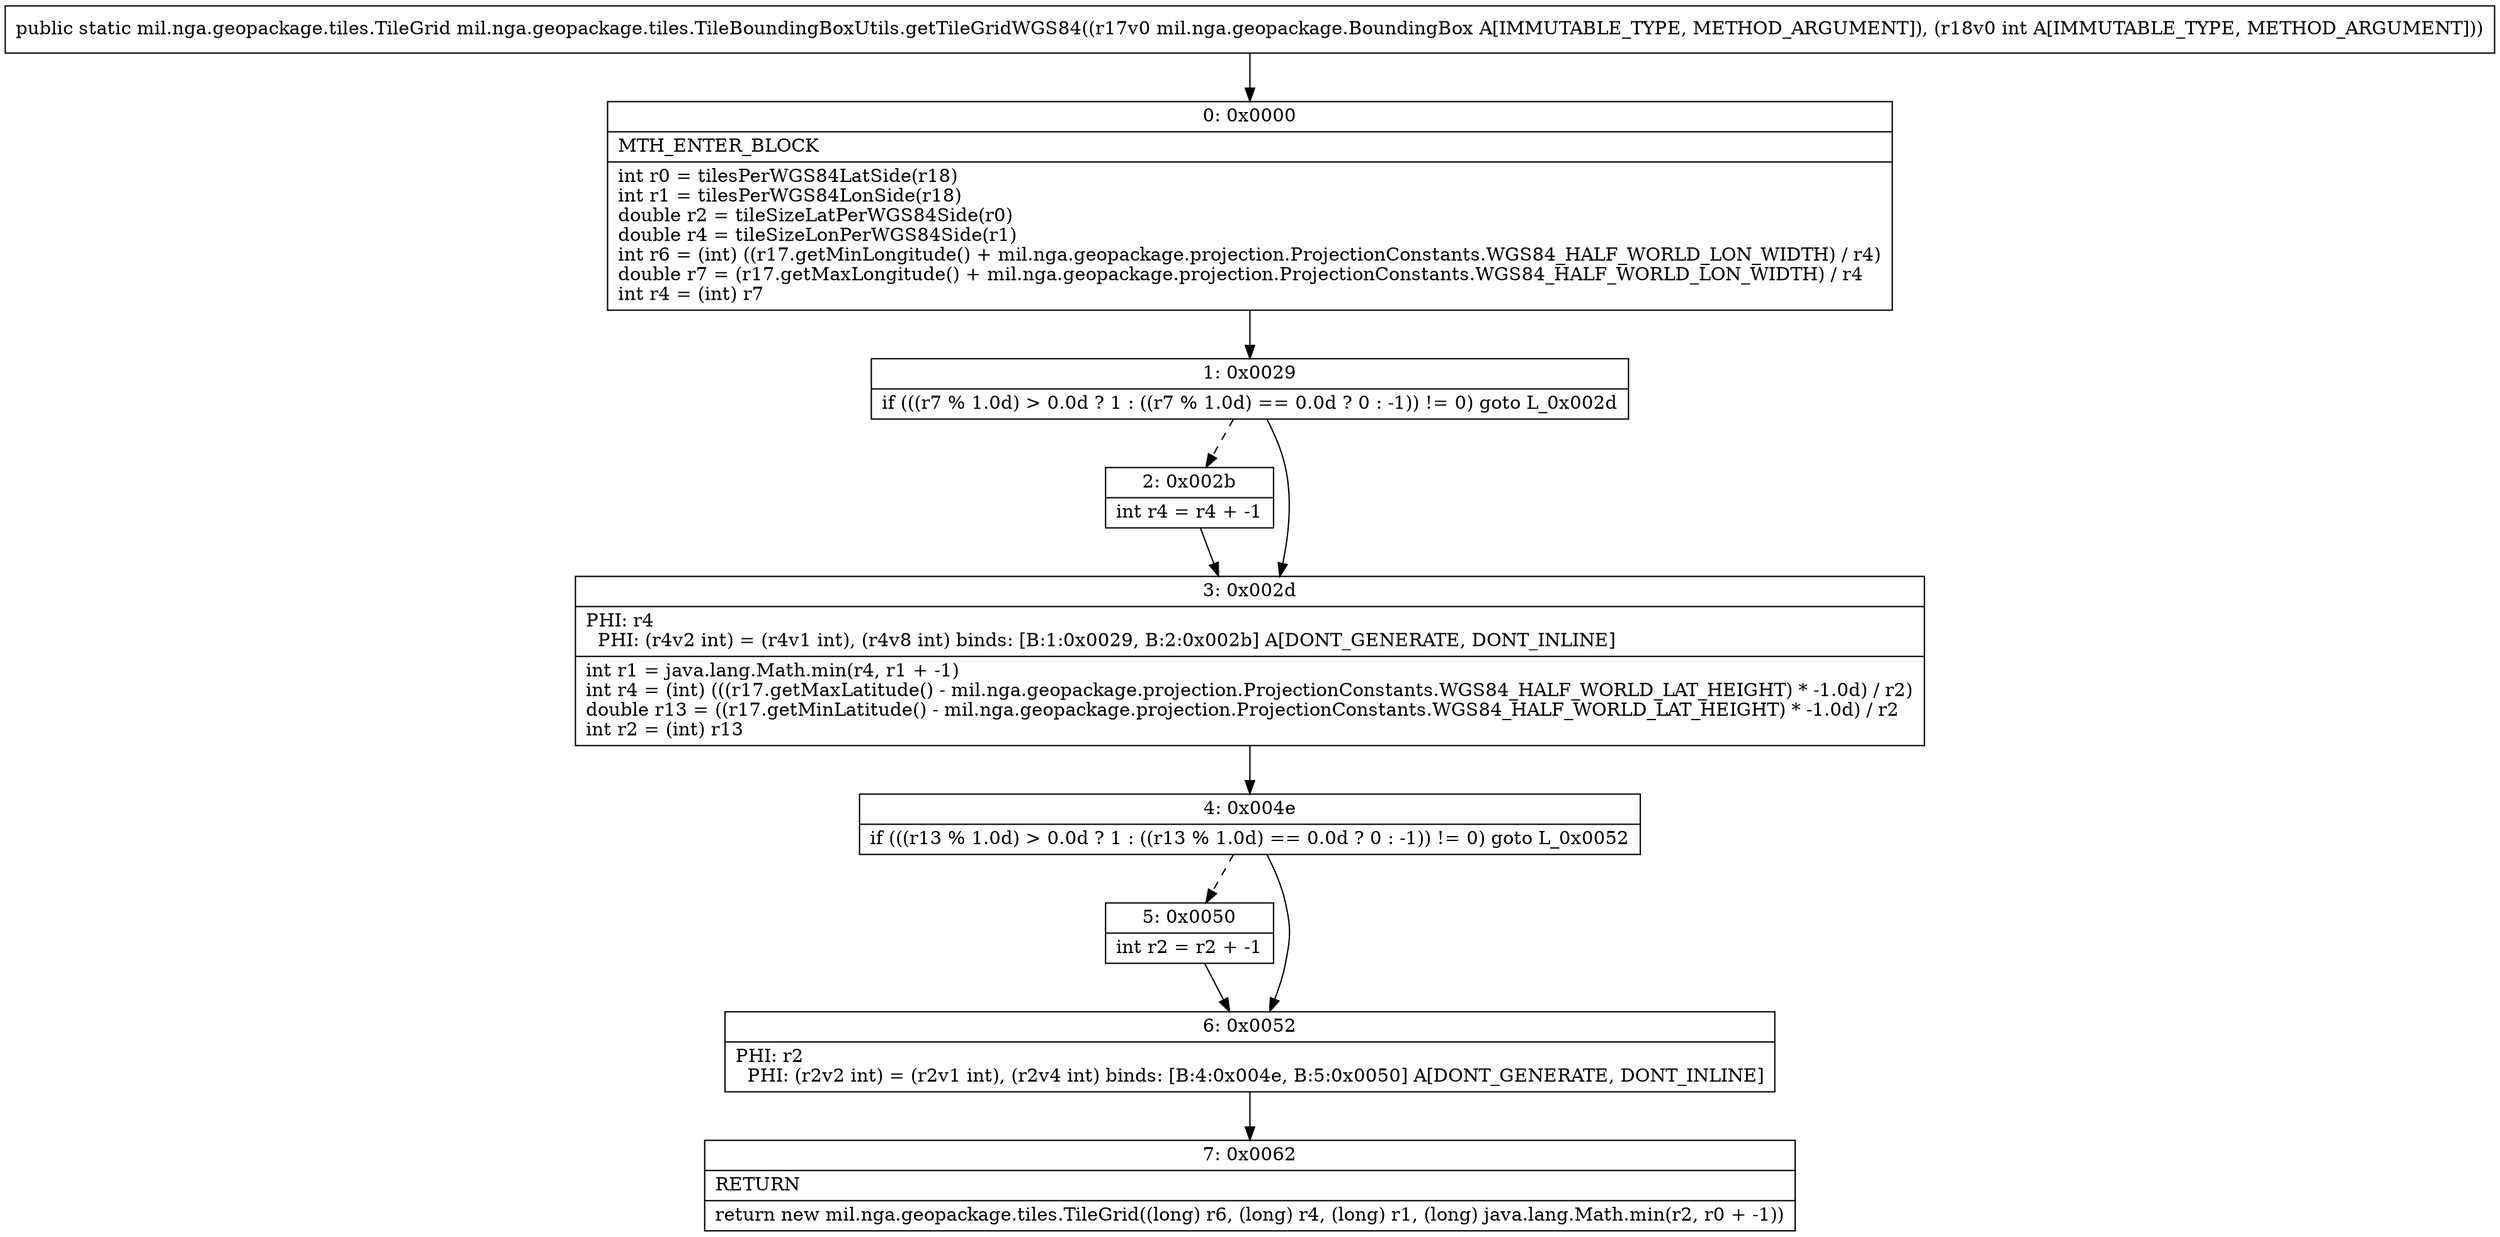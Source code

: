 digraph "CFG formil.nga.geopackage.tiles.TileBoundingBoxUtils.getTileGridWGS84(Lmil\/nga\/geopackage\/BoundingBox;I)Lmil\/nga\/geopackage\/tiles\/TileGrid;" {
Node_0 [shape=record,label="{0\:\ 0x0000|MTH_ENTER_BLOCK\l|int r0 = tilesPerWGS84LatSide(r18)\lint r1 = tilesPerWGS84LonSide(r18)\ldouble r2 = tileSizeLatPerWGS84Side(r0)\ldouble r4 = tileSizeLonPerWGS84Side(r1)\lint r6 = (int) ((r17.getMinLongitude() + mil.nga.geopackage.projection.ProjectionConstants.WGS84_HALF_WORLD_LON_WIDTH) \/ r4)\ldouble r7 = (r17.getMaxLongitude() + mil.nga.geopackage.projection.ProjectionConstants.WGS84_HALF_WORLD_LON_WIDTH) \/ r4\lint r4 = (int) r7\l}"];
Node_1 [shape=record,label="{1\:\ 0x0029|if (((r7 % 1.0d) \> 0.0d ? 1 : ((r7 % 1.0d) == 0.0d ? 0 : \-1)) != 0) goto L_0x002d\l}"];
Node_2 [shape=record,label="{2\:\ 0x002b|int r4 = r4 + \-1\l}"];
Node_3 [shape=record,label="{3\:\ 0x002d|PHI: r4 \l  PHI: (r4v2 int) = (r4v1 int), (r4v8 int) binds: [B:1:0x0029, B:2:0x002b] A[DONT_GENERATE, DONT_INLINE]\l|int r1 = java.lang.Math.min(r4, r1 + \-1)\lint r4 = (int) (((r17.getMaxLatitude() \- mil.nga.geopackage.projection.ProjectionConstants.WGS84_HALF_WORLD_LAT_HEIGHT) * \-1.0d) \/ r2)\ldouble r13 = ((r17.getMinLatitude() \- mil.nga.geopackage.projection.ProjectionConstants.WGS84_HALF_WORLD_LAT_HEIGHT) * \-1.0d) \/ r2\lint r2 = (int) r13\l}"];
Node_4 [shape=record,label="{4\:\ 0x004e|if (((r13 % 1.0d) \> 0.0d ? 1 : ((r13 % 1.0d) == 0.0d ? 0 : \-1)) != 0) goto L_0x0052\l}"];
Node_5 [shape=record,label="{5\:\ 0x0050|int r2 = r2 + \-1\l}"];
Node_6 [shape=record,label="{6\:\ 0x0052|PHI: r2 \l  PHI: (r2v2 int) = (r2v1 int), (r2v4 int) binds: [B:4:0x004e, B:5:0x0050] A[DONT_GENERATE, DONT_INLINE]\l}"];
Node_7 [shape=record,label="{7\:\ 0x0062|RETURN\l|return new mil.nga.geopackage.tiles.TileGrid((long) r6, (long) r4, (long) r1, (long) java.lang.Math.min(r2, r0 + \-1))\l}"];
MethodNode[shape=record,label="{public static mil.nga.geopackage.tiles.TileGrid mil.nga.geopackage.tiles.TileBoundingBoxUtils.getTileGridWGS84((r17v0 mil.nga.geopackage.BoundingBox A[IMMUTABLE_TYPE, METHOD_ARGUMENT]), (r18v0 int A[IMMUTABLE_TYPE, METHOD_ARGUMENT])) }"];
MethodNode -> Node_0;
Node_0 -> Node_1;
Node_1 -> Node_2[style=dashed];
Node_1 -> Node_3;
Node_2 -> Node_3;
Node_3 -> Node_4;
Node_4 -> Node_5[style=dashed];
Node_4 -> Node_6;
Node_5 -> Node_6;
Node_6 -> Node_7;
}

